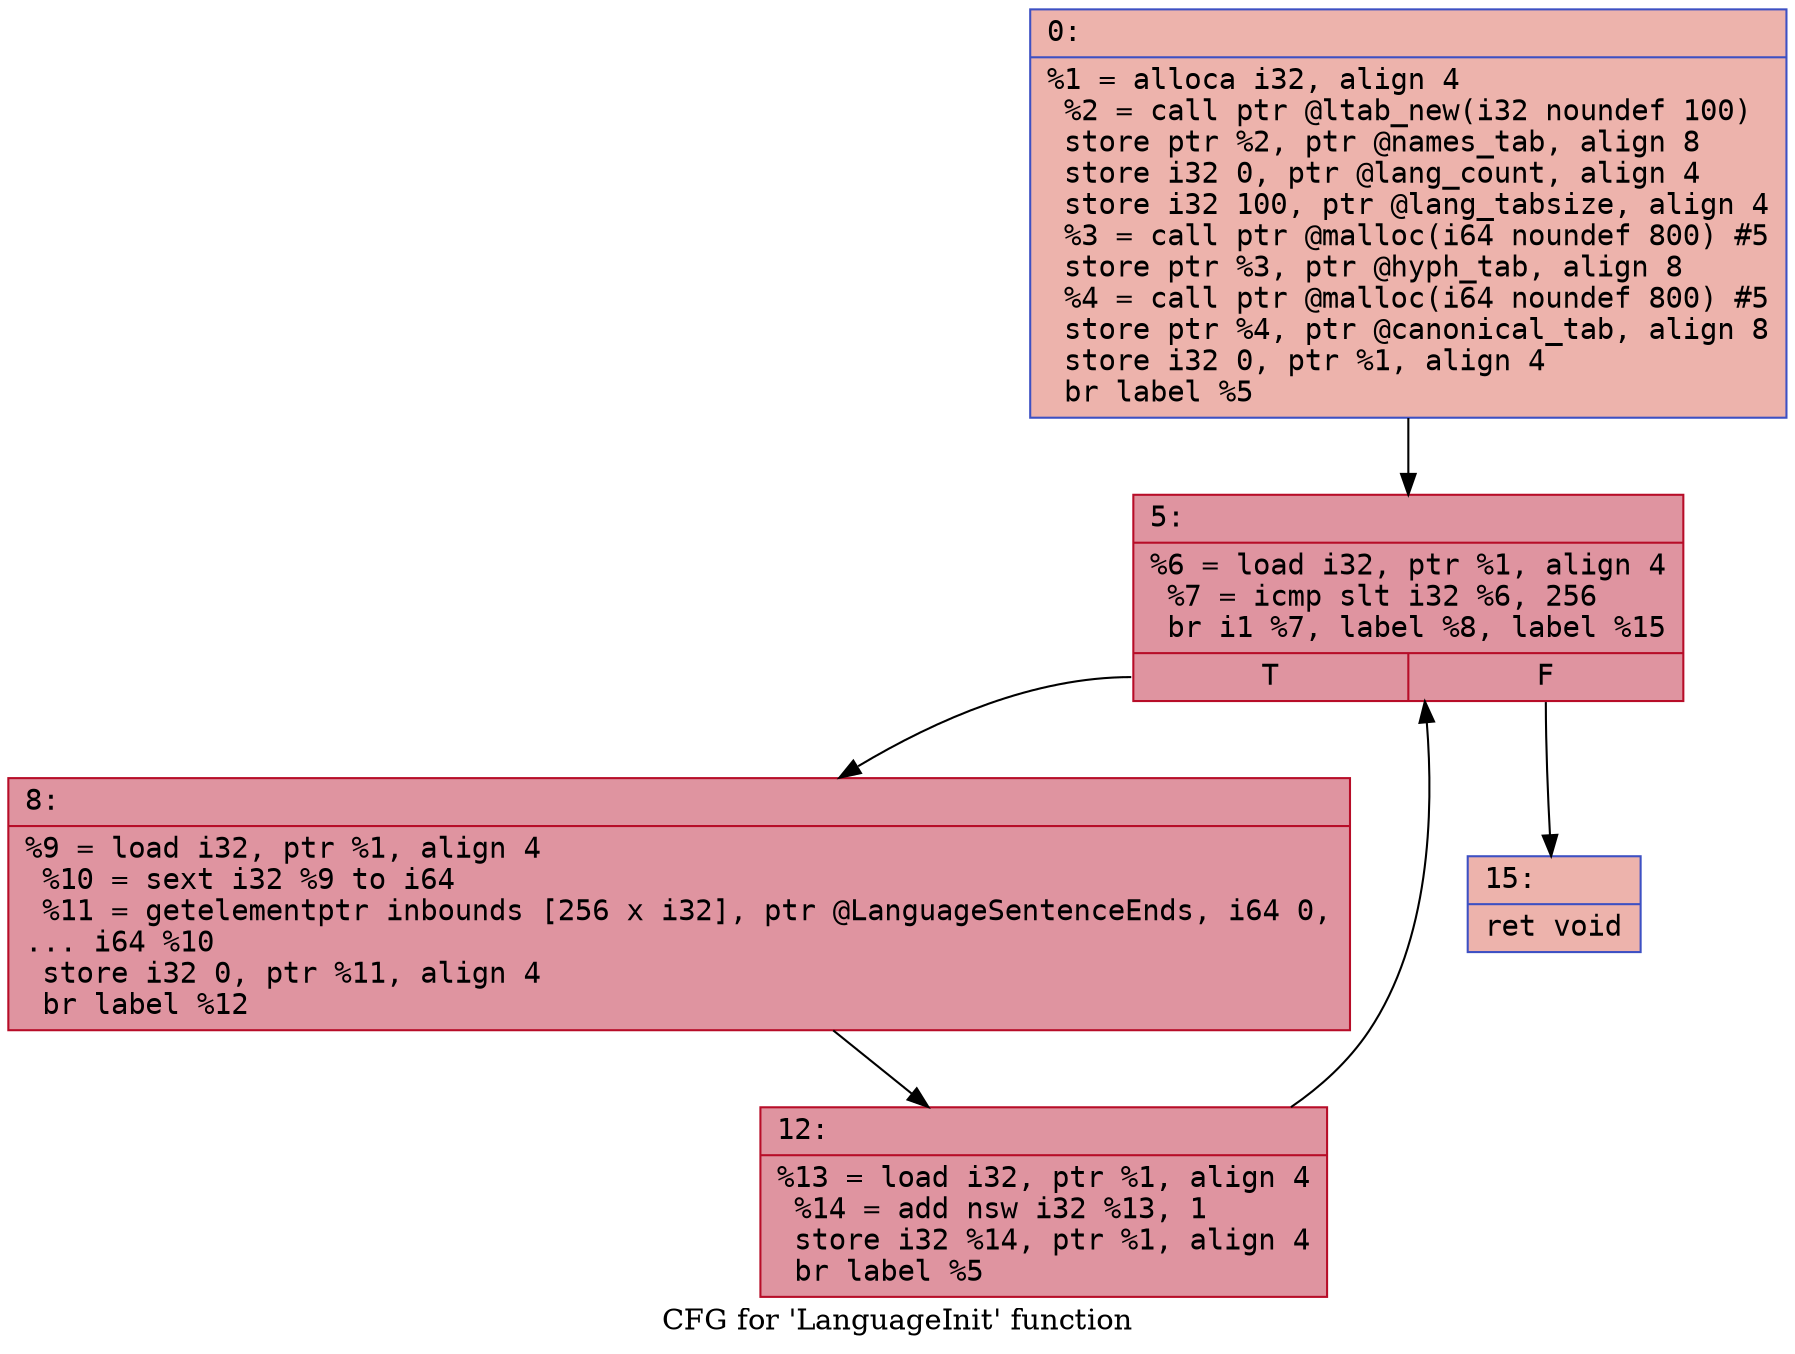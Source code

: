 digraph "CFG for 'LanguageInit' function" {
	label="CFG for 'LanguageInit' function";

	Node0x600001a0e440 [shape=record,color="#3d50c3ff", style=filled, fillcolor="#d6524470" fontname="Courier",label="{0:\l|  %1 = alloca i32, align 4\l  %2 = call ptr @ltab_new(i32 noundef 100)\l  store ptr %2, ptr @names_tab, align 8\l  store i32 0, ptr @lang_count, align 4\l  store i32 100, ptr @lang_tabsize, align 4\l  %3 = call ptr @malloc(i64 noundef 800) #5\l  store ptr %3, ptr @hyph_tab, align 8\l  %4 = call ptr @malloc(i64 noundef 800) #5\l  store ptr %4, ptr @canonical_tab, align 8\l  store i32 0, ptr %1, align 4\l  br label %5\l}"];
	Node0x600001a0e440 -> Node0x600001a0e490[tooltip="0 -> 5\nProbability 100.00%" ];
	Node0x600001a0e490 [shape=record,color="#b70d28ff", style=filled, fillcolor="#b70d2870" fontname="Courier",label="{5:\l|  %6 = load i32, ptr %1, align 4\l  %7 = icmp slt i32 %6, 256\l  br i1 %7, label %8, label %15\l|{<s0>T|<s1>F}}"];
	Node0x600001a0e490:s0 -> Node0x600001a0e4e0[tooltip="5 -> 8\nProbability 96.88%" ];
	Node0x600001a0e490:s1 -> Node0x600001a0e580[tooltip="5 -> 15\nProbability 3.12%" ];
	Node0x600001a0e4e0 [shape=record,color="#b70d28ff", style=filled, fillcolor="#b70d2870" fontname="Courier",label="{8:\l|  %9 = load i32, ptr %1, align 4\l  %10 = sext i32 %9 to i64\l  %11 = getelementptr inbounds [256 x i32], ptr @LanguageSentenceEnds, i64 0,\l... i64 %10\l  store i32 0, ptr %11, align 4\l  br label %12\l}"];
	Node0x600001a0e4e0 -> Node0x600001a0e530[tooltip="8 -> 12\nProbability 100.00%" ];
	Node0x600001a0e530 [shape=record,color="#b70d28ff", style=filled, fillcolor="#b70d2870" fontname="Courier",label="{12:\l|  %13 = load i32, ptr %1, align 4\l  %14 = add nsw i32 %13, 1\l  store i32 %14, ptr %1, align 4\l  br label %5\l}"];
	Node0x600001a0e530 -> Node0x600001a0e490[tooltip="12 -> 5\nProbability 100.00%" ];
	Node0x600001a0e580 [shape=record,color="#3d50c3ff", style=filled, fillcolor="#d6524470" fontname="Courier",label="{15:\l|  ret void\l}"];
}
